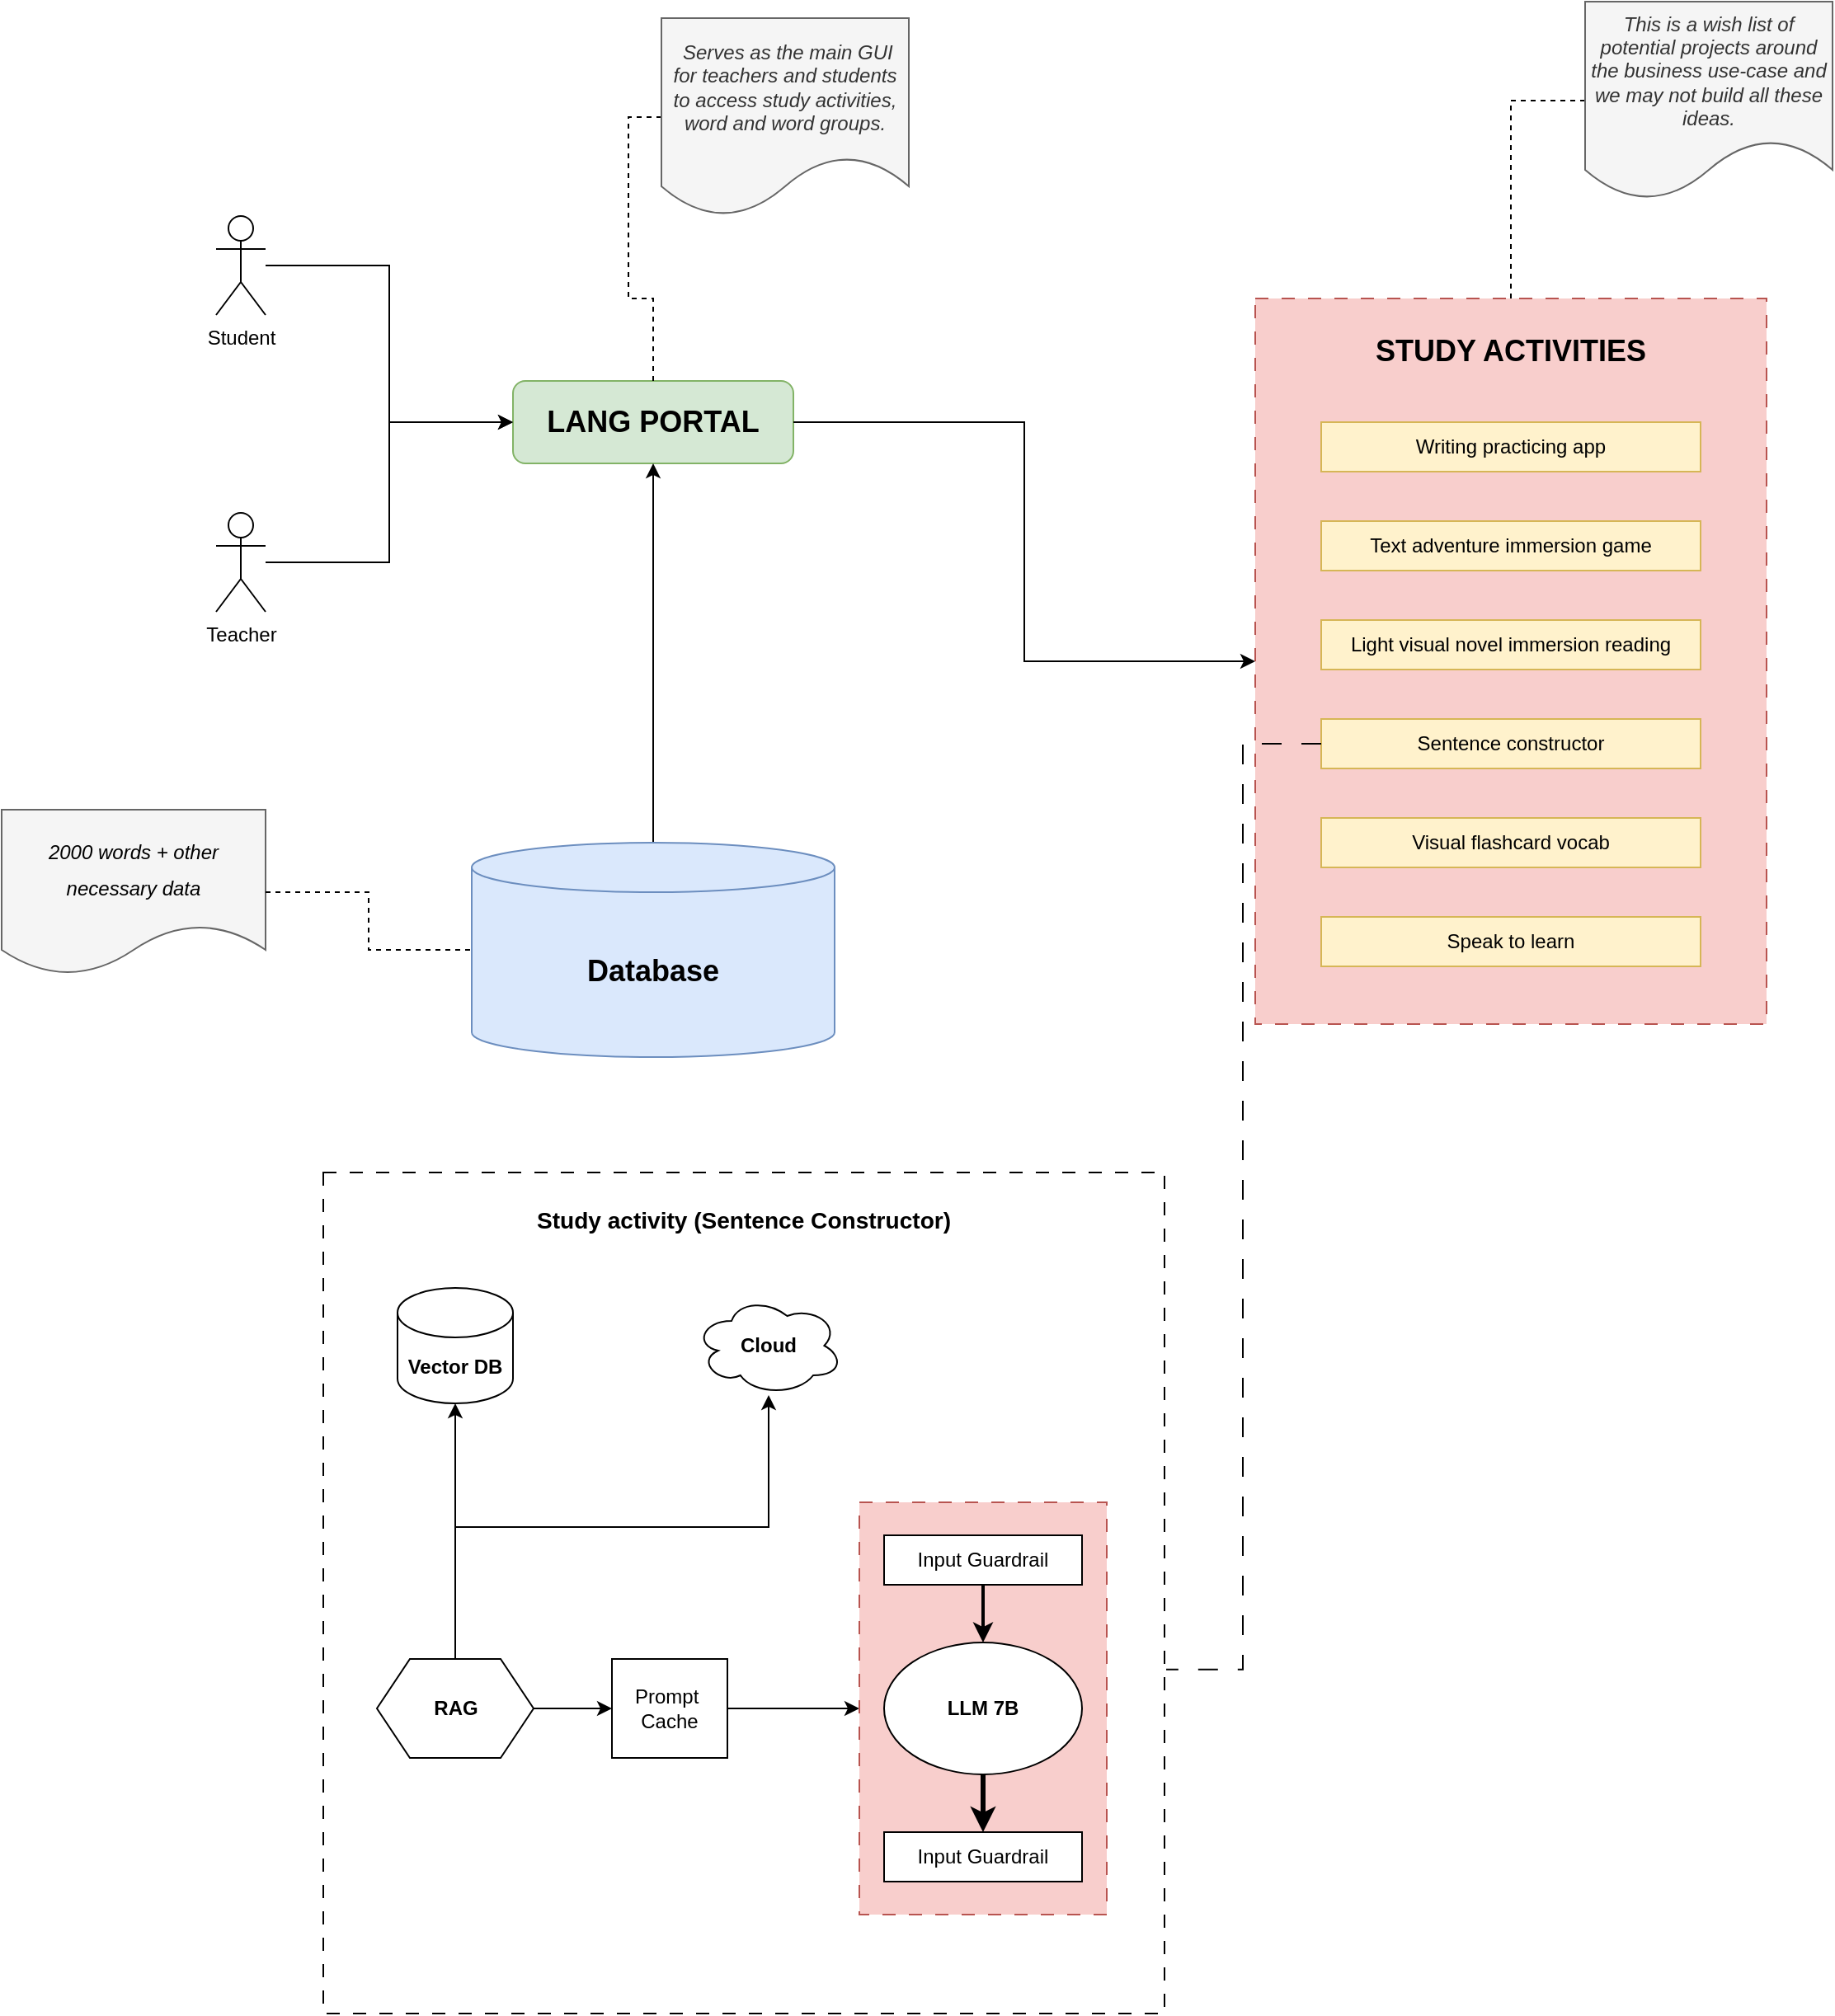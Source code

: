 <mxfile version="26.0.10">
  <diagram name="Page-1" id="IwJvyekqpdsoiZwXW_xV">
    <mxGraphModel dx="1834" dy="744" grid="1" gridSize="10" guides="1" tooltips="1" connect="1" arrows="1" fold="1" page="0" pageScale="1" pageWidth="850" pageHeight="1100" math="0" shadow="0">
      <root>
        <mxCell id="0" />
        <mxCell id="1" parent="0" />
        <mxCell id="E5nR4soo-5p5MUk0N5g0-1" value="&lt;h2&gt;LANG PORTAL&lt;/h2&gt;" style="rounded=1;whiteSpace=wrap;html=1;fillColor=#d5e8d4;strokeColor=#82b366;" vertex="1" parent="1">
          <mxGeometry x="50" y="270" width="170" height="50" as="geometry" />
        </mxCell>
        <mxCell id="E5nR4soo-5p5MUk0N5g0-11" style="edgeStyle=orthogonalEdgeStyle;rounded=0;orthogonalLoop=1;jettySize=auto;html=1;exitX=0;exitY=0.5;exitDx=0;exitDy=0;endArrow=none;startFill=0;dashed=1;entryX=0.5;entryY=0;entryDx=0;entryDy=0;" edge="1" parent="1" source="E5nR4soo-5p5MUk0N5g0-9" target="E5nR4soo-5p5MUk0N5g0-2">
          <mxGeometry relative="1" as="geometry">
            <mxPoint x="630" y="270" as="targetPoint" />
          </mxGeometry>
        </mxCell>
        <mxCell id="E5nR4soo-5p5MUk0N5g0-9" value="&lt;i&gt;This is a wish list of potential projects around the business use-case and we may not build all these ideas.&lt;/i&gt;" style="shape=document;whiteSpace=wrap;html=1;boundedLbl=1;fillColor=#f5f5f5;fontColor=#333333;strokeColor=#666666;" vertex="1" parent="1">
          <mxGeometry x="700" y="40" width="150" height="120" as="geometry" />
        </mxCell>
        <mxCell id="E5nR4soo-5p5MUk0N5g0-12" style="edgeStyle=orthogonalEdgeStyle;rounded=0;orthogonalLoop=1;jettySize=auto;html=1;exitX=0;exitY=0.5;exitDx=0;exitDy=0;endArrow=none;startFill=0;dashed=1;entryX=0.5;entryY=0;entryDx=0;entryDy=0;" edge="1" parent="1" source="E5nR4soo-5p5MUk0N5g0-13" target="E5nR4soo-5p5MUk0N5g0-1">
          <mxGeometry relative="1" as="geometry">
            <mxPoint x="110" y="140" as="targetPoint" />
          </mxGeometry>
        </mxCell>
        <mxCell id="E5nR4soo-5p5MUk0N5g0-13" value="&lt;i&gt;&amp;nbsp;Serves as the main GUI for teachers and students to access study activities, word and word groups.&lt;/i&gt;" style="shape=document;whiteSpace=wrap;html=1;boundedLbl=1;fillColor=#f5f5f5;fontColor=#333333;strokeColor=#666666;" vertex="1" parent="1">
          <mxGeometry x="140" y="50" width="150" height="120" as="geometry" />
        </mxCell>
        <mxCell id="E5nR4soo-5p5MUk0N5g0-24" style="edgeStyle=orthogonalEdgeStyle;rounded=0;orthogonalLoop=1;jettySize=auto;html=1;entryX=0.5;entryY=1;entryDx=0;entryDy=0;" edge="1" parent="1" source="E5nR4soo-5p5MUk0N5g0-14" target="E5nR4soo-5p5MUk0N5g0-1">
          <mxGeometry relative="1" as="geometry" />
        </mxCell>
        <mxCell id="E5nR4soo-5p5MUk0N5g0-14" value="&lt;h2&gt;Database&lt;/h2&gt;" style="shape=cylinder3;whiteSpace=wrap;html=1;boundedLbl=1;backgroundOutline=1;size=15;fillColor=#dae8fc;strokeColor=#6c8ebf;" vertex="1" parent="1">
          <mxGeometry x="25" y="550" width="220" height="130" as="geometry" />
        </mxCell>
        <mxCell id="E5nR4soo-5p5MUk0N5g0-21" style="edgeStyle=orthogonalEdgeStyle;rounded=0;orthogonalLoop=1;jettySize=auto;html=1;entryX=0;entryY=0.5;entryDx=0;entryDy=0;" edge="1" parent="1" source="E5nR4soo-5p5MUk0N5g0-16" target="E5nR4soo-5p5MUk0N5g0-1">
          <mxGeometry relative="1" as="geometry" />
        </mxCell>
        <mxCell id="E5nR4soo-5p5MUk0N5g0-16" value="Student&lt;div&gt;&lt;br&gt;&lt;/div&gt;" style="shape=umlActor;verticalLabelPosition=bottom;verticalAlign=top;html=1;outlineConnect=0;" vertex="1" parent="1">
          <mxGeometry x="-130" y="170" width="30" height="60" as="geometry" />
        </mxCell>
        <mxCell id="E5nR4soo-5p5MUk0N5g0-22" style="edgeStyle=orthogonalEdgeStyle;rounded=0;orthogonalLoop=1;jettySize=auto;html=1;entryX=0;entryY=0.5;entryDx=0;entryDy=0;" edge="1" parent="1" source="E5nR4soo-5p5MUk0N5g0-17" target="E5nR4soo-5p5MUk0N5g0-1">
          <mxGeometry relative="1" as="geometry" />
        </mxCell>
        <mxCell id="E5nR4soo-5p5MUk0N5g0-17" value="&lt;div&gt;Teacher&lt;/div&gt;" style="shape=umlActor;verticalLabelPosition=bottom;verticalAlign=top;html=1;outlineConnect=0;" vertex="1" parent="1">
          <mxGeometry x="-130" y="350" width="30" height="60" as="geometry" />
        </mxCell>
        <mxCell id="E5nR4soo-5p5MUk0N5g0-23" style="edgeStyle=orthogonalEdgeStyle;rounded=0;orthogonalLoop=1;jettySize=auto;html=1;exitX=1;exitY=0.5;exitDx=0;exitDy=0;" edge="1" parent="1" source="E5nR4soo-5p5MUk0N5g0-1" target="E5nR4soo-5p5MUk0N5g0-2">
          <mxGeometry relative="1" as="geometry">
            <mxPoint x="480" y="430" as="targetPoint" />
          </mxGeometry>
        </mxCell>
        <mxCell id="E5nR4soo-5p5MUk0N5g0-25" value="" style="group" vertex="1" connectable="0" parent="1">
          <mxGeometry x="500" y="220" width="310" height="440" as="geometry" />
        </mxCell>
        <mxCell id="E5nR4soo-5p5MUk0N5g0-2" value="&lt;h2&gt;STUDY ACTIVITIES&lt;/h2&gt;" style="rounded=0;whiteSpace=wrap;html=1;dashed=1;dashPattern=8 8;verticalAlign=top;fillColor=#f8cecc;strokeColor=#b85450;" vertex="1" parent="E5nR4soo-5p5MUk0N5g0-25">
          <mxGeometry width="310" height="440" as="geometry" />
        </mxCell>
        <mxCell id="E5nR4soo-5p5MUk0N5g0-3" value="Writing practicing app" style="rounded=0;whiteSpace=wrap;html=1;fillColor=#fff2cc;strokeColor=#d6b656;" vertex="1" parent="E5nR4soo-5p5MUk0N5g0-25">
          <mxGeometry x="40" y="75" width="230" height="30" as="geometry" />
        </mxCell>
        <mxCell id="E5nR4soo-5p5MUk0N5g0-4" value="Text adventure immersion game" style="rounded=0;whiteSpace=wrap;html=1;fillColor=#fff2cc;strokeColor=#d6b656;" vertex="1" parent="E5nR4soo-5p5MUk0N5g0-25">
          <mxGeometry x="40" y="135" width="230" height="30" as="geometry" />
        </mxCell>
        <mxCell id="E5nR4soo-5p5MUk0N5g0-5" value="Light visual novel immersion reading" style="rounded=0;whiteSpace=wrap;html=1;fillColor=#fff2cc;strokeColor=#d6b656;" vertex="1" parent="E5nR4soo-5p5MUk0N5g0-25">
          <mxGeometry x="40" y="195" width="230" height="30" as="geometry" />
        </mxCell>
        <mxCell id="E5nR4soo-5p5MUk0N5g0-6" value="Sentence constructor" style="rounded=0;whiteSpace=wrap;html=1;fillColor=#fff2cc;strokeColor=#d6b656;" vertex="1" parent="E5nR4soo-5p5MUk0N5g0-25">
          <mxGeometry x="40" y="255" width="230" height="30" as="geometry" />
        </mxCell>
        <mxCell id="E5nR4soo-5p5MUk0N5g0-7" value="Visual flashcard vocab" style="rounded=0;whiteSpace=wrap;html=1;fillColor=#fff2cc;strokeColor=#d6b656;" vertex="1" parent="E5nR4soo-5p5MUk0N5g0-25">
          <mxGeometry x="40" y="315" width="230" height="30" as="geometry" />
        </mxCell>
        <mxCell id="E5nR4soo-5p5MUk0N5g0-8" value="Speak to learn" style="rounded=0;whiteSpace=wrap;html=1;fillColor=#fff2cc;strokeColor=#d6b656;" vertex="1" parent="E5nR4soo-5p5MUk0N5g0-25">
          <mxGeometry x="40" y="375" width="230" height="30" as="geometry" />
        </mxCell>
        <mxCell id="E5nR4soo-5p5MUk0N5g0-26" value="&lt;h3&gt;Study activity (Sentence Constructor)&lt;/h3&gt;" style="whiteSpace=wrap;html=1;aspect=fixed;dashed=1;dashPattern=8 8;verticalAlign=top;" vertex="1" parent="1">
          <mxGeometry x="-65" y="750" width="510" height="510" as="geometry" />
        </mxCell>
        <mxCell id="E5nR4soo-5p5MUk0N5g0-27" style="edgeStyle=orthogonalEdgeStyle;rounded=0;orthogonalLoop=1;jettySize=auto;html=1;endArrow=none;startFill=0;dashed=1;dashPattern=12 12;entryX=1.002;entryY=0.591;entryDx=0;entryDy=0;entryPerimeter=0;" edge="1" parent="1" source="E5nR4soo-5p5MUk0N5g0-6" target="E5nR4soo-5p5MUk0N5g0-26">
          <mxGeometry relative="1" as="geometry">
            <mxPoint x="440" y="1010" as="targetPoint" />
          </mxGeometry>
        </mxCell>
        <mxCell id="E5nR4soo-5p5MUk0N5g0-28" value="&lt;h4&gt;Vector DB&lt;/h4&gt;" style="shape=cylinder3;whiteSpace=wrap;html=1;boundedLbl=1;backgroundOutline=1;size=15;" vertex="1" parent="1">
          <mxGeometry x="-20" y="820" width="70" height="70" as="geometry" />
        </mxCell>
        <mxCell id="E5nR4soo-5p5MUk0N5g0-29" value="&lt;h4&gt;Cloud&lt;/h4&gt;" style="ellipse;shape=cloud;whiteSpace=wrap;html=1;" vertex="1" parent="1">
          <mxGeometry x="160" y="825" width="90" height="60" as="geometry" />
        </mxCell>
        <mxCell id="E5nR4soo-5p5MUk0N5g0-32" style="edgeStyle=orthogonalEdgeStyle;rounded=0;orthogonalLoop=1;jettySize=auto;html=1;" edge="1" parent="1" source="E5nR4soo-5p5MUk0N5g0-15" target="E5nR4soo-5p5MUk0N5g0-28">
          <mxGeometry relative="1" as="geometry" />
        </mxCell>
        <mxCell id="E5nR4soo-5p5MUk0N5g0-35" style="edgeStyle=orthogonalEdgeStyle;rounded=0;orthogonalLoop=1;jettySize=auto;html=1;exitX=0.5;exitY=0;exitDx=0;exitDy=0;" edge="1" parent="1" source="E5nR4soo-5p5MUk0N5g0-15" target="E5nR4soo-5p5MUk0N5g0-29">
          <mxGeometry relative="1" as="geometry">
            <mxPoint x="28" y="980" as="sourcePoint" />
          </mxGeometry>
        </mxCell>
        <mxCell id="E5nR4soo-5p5MUk0N5g0-38" style="edgeStyle=orthogonalEdgeStyle;rounded=0;orthogonalLoop=1;jettySize=auto;html=1;exitX=1;exitY=0.5;exitDx=0;exitDy=0;entryX=0;entryY=0.5;entryDx=0;entryDy=0;" edge="1" parent="1" source="E5nR4soo-5p5MUk0N5g0-15" target="E5nR4soo-5p5MUk0N5g0-37">
          <mxGeometry relative="1" as="geometry" />
        </mxCell>
        <mxCell id="E5nR4soo-5p5MUk0N5g0-15" value="&lt;h4&gt;RAG&lt;/h4&gt;" style="shape=hexagon;perimeter=hexagonPerimeter2;whiteSpace=wrap;html=1;fixedSize=1;" vertex="1" parent="1">
          <mxGeometry x="-32.5" y="1045" width="95" height="60" as="geometry" />
        </mxCell>
        <mxCell id="E5nR4soo-5p5MUk0N5g0-57" style="edgeStyle=orthogonalEdgeStyle;rounded=0;orthogonalLoop=1;jettySize=auto;html=1;entryX=0;entryY=0.5;entryDx=0;entryDy=0;" edge="1" parent="1" source="E5nR4soo-5p5MUk0N5g0-37" target="E5nR4soo-5p5MUk0N5g0-44">
          <mxGeometry relative="1" as="geometry" />
        </mxCell>
        <mxCell id="E5nR4soo-5p5MUk0N5g0-37" value="Prompt&amp;nbsp;&lt;div&gt;Cache&lt;/div&gt;" style="rounded=0;whiteSpace=wrap;html=1;" vertex="1" parent="1">
          <mxGeometry x="110" y="1045" width="70" height="60" as="geometry" />
        </mxCell>
        <mxCell id="E5nR4soo-5p5MUk0N5g0-55" value="" style="group" vertex="1" connectable="0" parent="1">
          <mxGeometry x="260" y="950" width="150" height="250" as="geometry" />
        </mxCell>
        <mxCell id="E5nR4soo-5p5MUk0N5g0-44" value="" style="rounded=0;whiteSpace=wrap;html=1;fillColor=#f8cecc;strokeColor=#b85450;fillStyle=auto;dashed=1;dashPattern=8 8;" vertex="1" parent="E5nR4soo-5p5MUk0N5g0-55">
          <mxGeometry width="150" height="250" as="geometry" />
        </mxCell>
        <mxCell id="E5nR4soo-5p5MUk0N5g0-45" value="Input Guardrail" style="rounded=0;whiteSpace=wrap;html=1;" vertex="1" parent="E5nR4soo-5p5MUk0N5g0-55">
          <mxGeometry x="15" y="20" width="120" height="30" as="geometry" />
        </mxCell>
        <mxCell id="E5nR4soo-5p5MUk0N5g0-46" value="&lt;h4&gt;LLM 7B&lt;/h4&gt;" style="ellipse;whiteSpace=wrap;html=1;" vertex="1" parent="E5nR4soo-5p5MUk0N5g0-55">
          <mxGeometry x="15" y="85" width="120" height="80" as="geometry" />
        </mxCell>
        <mxCell id="E5nR4soo-5p5MUk0N5g0-47" value="Input Guardrail" style="rounded=0;whiteSpace=wrap;html=1;" vertex="1" parent="E5nR4soo-5p5MUk0N5g0-55">
          <mxGeometry x="15" y="200" width="120" height="30" as="geometry" />
        </mxCell>
        <mxCell id="E5nR4soo-5p5MUk0N5g0-50" style="edgeStyle=orthogonalEdgeStyle;rounded=0;orthogonalLoop=1;jettySize=auto;html=1;exitX=0.5;exitY=1;exitDx=0;exitDy=0;strokeWidth=2;" edge="1" parent="E5nR4soo-5p5MUk0N5g0-55" source="E5nR4soo-5p5MUk0N5g0-45" target="E5nR4soo-5p5MUk0N5g0-46">
          <mxGeometry relative="1" as="geometry" />
        </mxCell>
        <mxCell id="E5nR4soo-5p5MUk0N5g0-51" style="edgeStyle=orthogonalEdgeStyle;rounded=0;orthogonalLoop=1;jettySize=auto;html=1;entryX=0.5;entryY=0;entryDx=0;entryDy=0;strokeWidth=3;" edge="1" parent="E5nR4soo-5p5MUk0N5g0-55" source="E5nR4soo-5p5MUk0N5g0-46" target="E5nR4soo-5p5MUk0N5g0-47">
          <mxGeometry relative="1" as="geometry" />
        </mxCell>
        <mxCell id="E5nR4soo-5p5MUk0N5g0-59" value="&lt;h2&gt;&lt;span style=&quot;background-color: transparent; color: light-dark(rgb(0, 0, 0), rgb(255, 255, 255)); font-size: 12px; font-weight: normal;&quot;&gt;&lt;i&gt;2000 words + other necessary data&lt;/i&gt;&lt;/span&gt;&lt;/h2&gt;" style="shape=document;whiteSpace=wrap;html=1;boundedLbl=1;fillColor=#f5f5f5;fontColor=#333333;strokeColor=#666666;fontStyle=0" vertex="1" parent="1">
          <mxGeometry x="-260" y="530" width="160" height="100" as="geometry" />
        </mxCell>
        <mxCell id="E5nR4soo-5p5MUk0N5g0-60" style="edgeStyle=orthogonalEdgeStyle;rounded=0;orthogonalLoop=1;jettySize=auto;html=1;entryX=0;entryY=0.5;entryDx=0;entryDy=0;entryPerimeter=0;endArrow=none;startFill=0;dashed=1;" edge="1" parent="1" source="E5nR4soo-5p5MUk0N5g0-59" target="E5nR4soo-5p5MUk0N5g0-14">
          <mxGeometry relative="1" as="geometry" />
        </mxCell>
      </root>
    </mxGraphModel>
  </diagram>
</mxfile>
